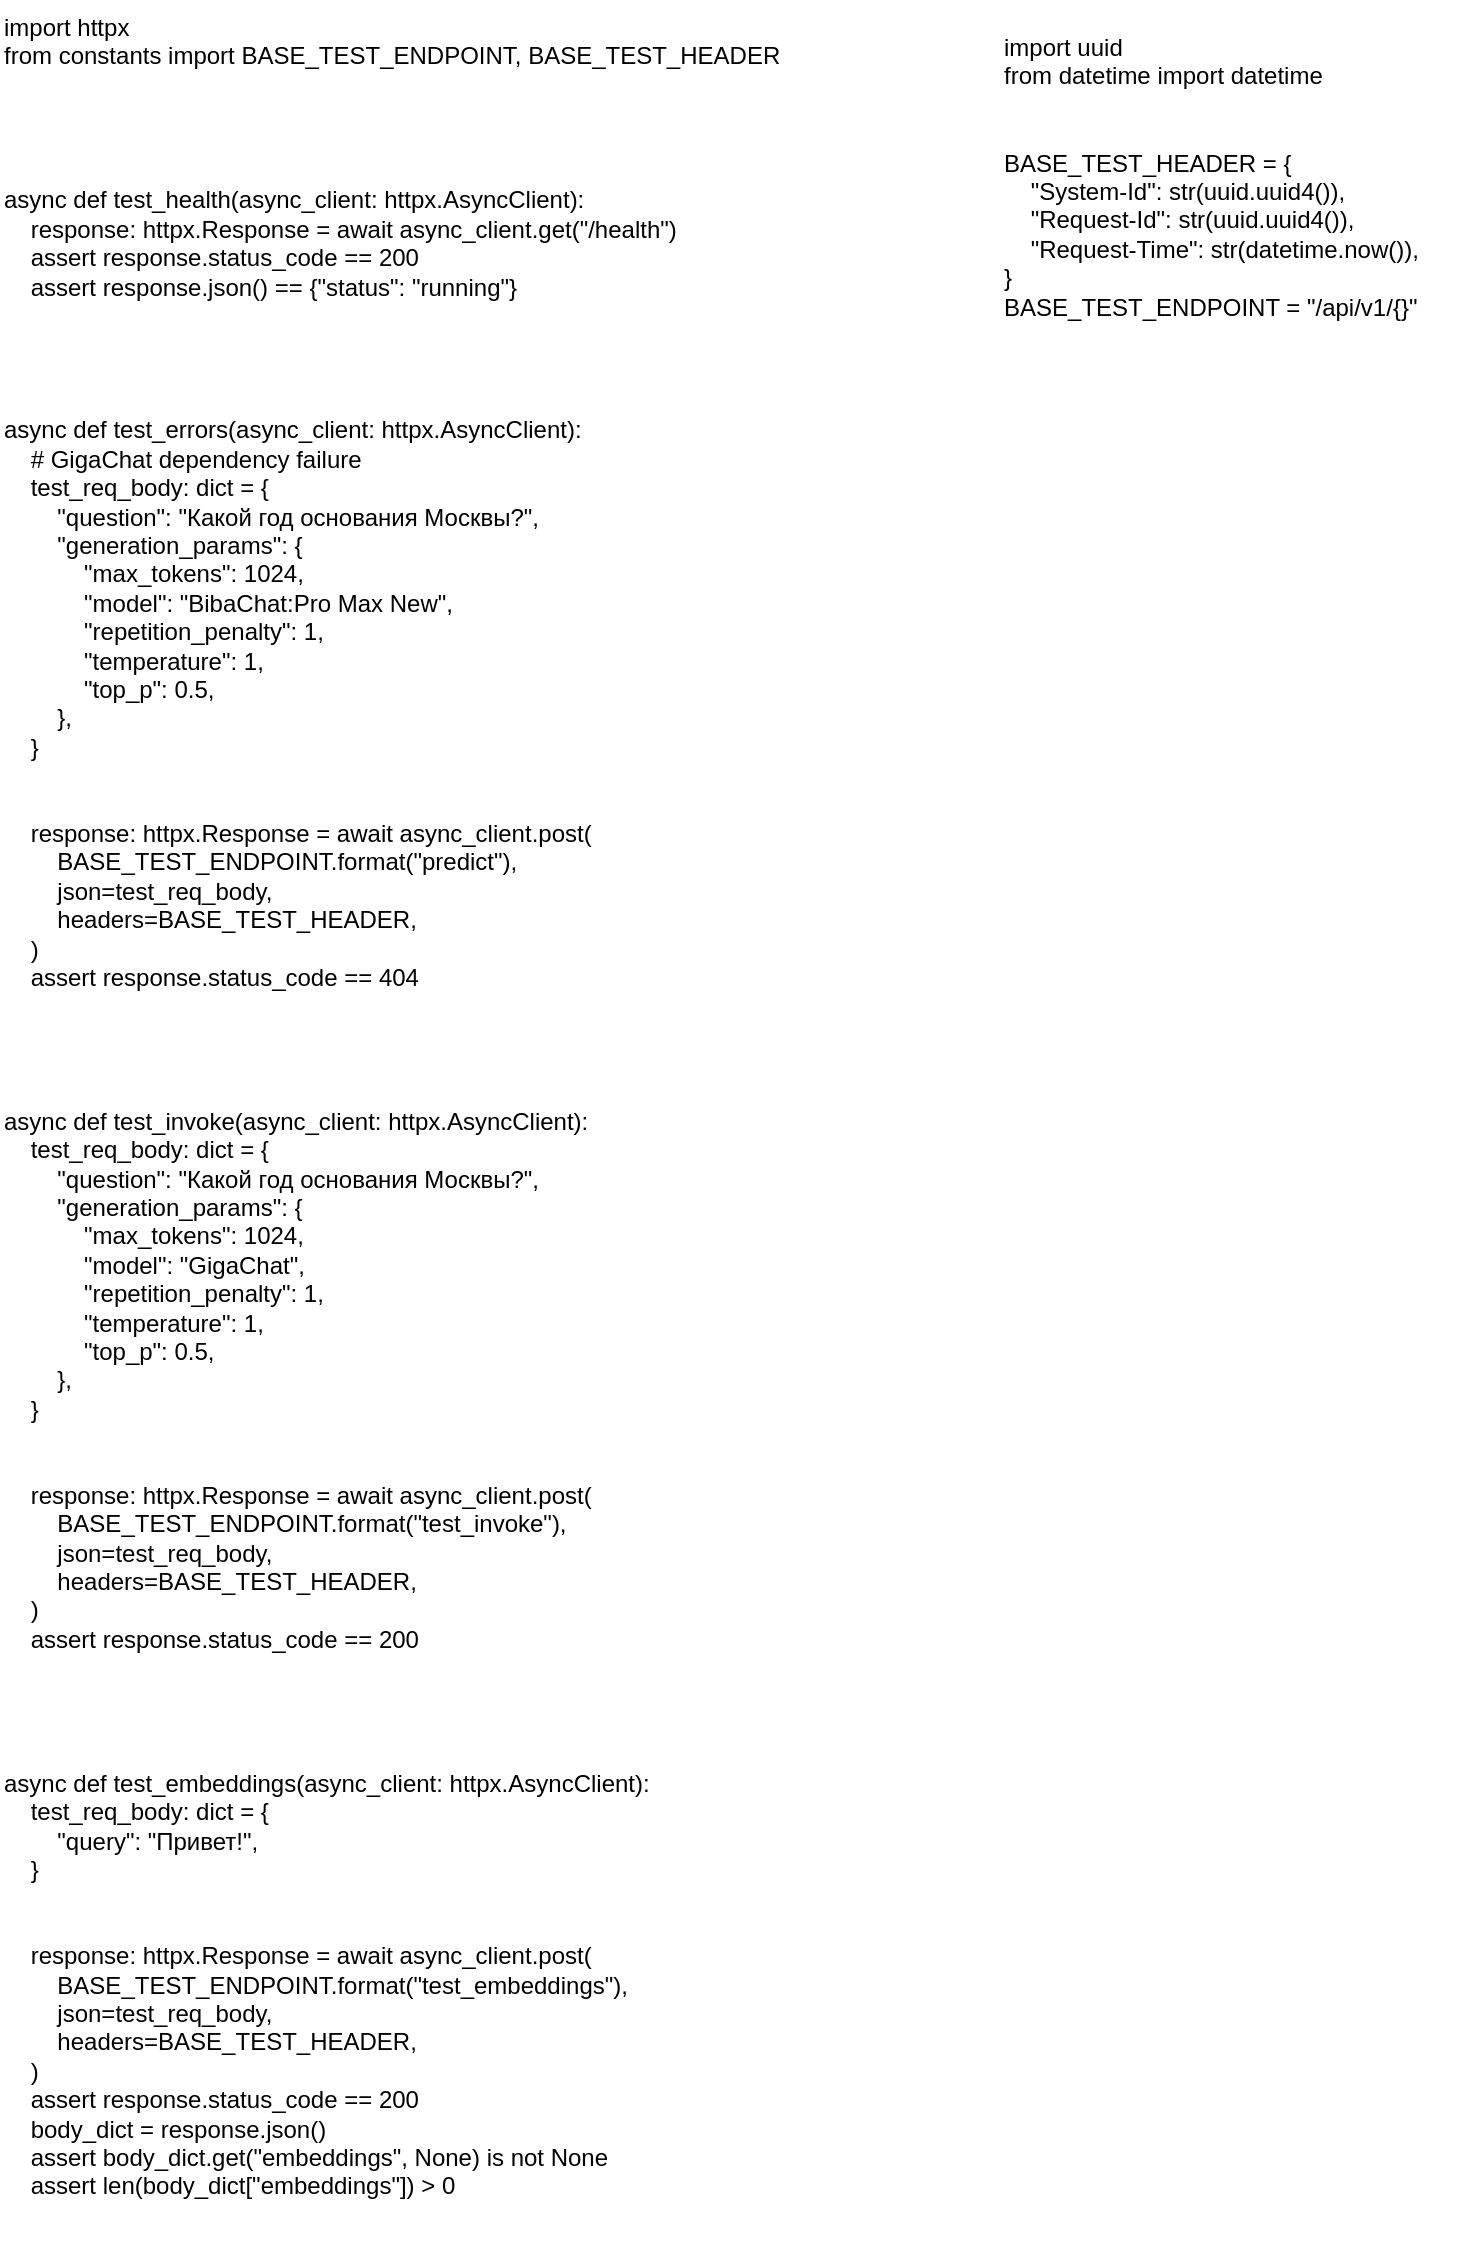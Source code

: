 <mxfile version="27.2.0">
  <diagram name="Страница — 1" id="WULPb32uHRo-QUS4CWuH">
    <mxGraphModel dx="1372" dy="743" grid="1" gridSize="10" guides="1" tooltips="1" connect="1" arrows="1" fold="1" page="1" pageScale="1" pageWidth="3300" pageHeight="4681" math="0" shadow="0">
      <root>
        <mxCell id="0" />
        <mxCell id="1" parent="0" />
        <UserObject label="import httpx&#xa;from constants import BASE_TEST_ENDPOINT, BASE_TEST_HEADER&#xa;&#xa;&#xa;&#xa;&#xa;async def test_health(async_client: httpx.AsyncClient):&#xa;    response: httpx.Response = await async_client.get(&quot;/health&quot;)&#xa;    assert response.status_code == 200&#xa;    assert response.json() == {&quot;status&quot;: &quot;running&quot;}&#xa;&#xa;&#xa;&#xa;&#xa;async def test_errors(async_client: httpx.AsyncClient):&#xa;    # GigaChat dependency failure&#xa;    test_req_body: dict = {&#xa;        &quot;question&quot;: &quot;Какой год основания Москвы?&quot;,&#xa;        &quot;generation_params&quot;: {&#xa;            &quot;max_tokens&quot;: 1024,&#xa;            &quot;model&quot;: &quot;BibaChat:Pro Max New&quot;,&#xa;            &quot;repetition_penalty&quot;: 1,&#xa;            &quot;temperature&quot;: 1,&#xa;            &quot;top_p&quot;: 0.5,&#xa;        },&#xa;    }&#xa;&#xa;&#xa;    response: httpx.Response = await async_client.post(&#xa;        BASE_TEST_ENDPOINT.format(&quot;predict&quot;),&#xa;        json=test_req_body,&#xa;        headers=BASE_TEST_HEADER,&#xa;    )&#xa;    assert response.status_code == 404&#xa;&#xa;&#xa;&#xa;&#xa;async def test_invoke(async_client: httpx.AsyncClient):&#xa;    test_req_body: dict = {&#xa;        &quot;question&quot;: &quot;Какой год основания Москвы?&quot;,&#xa;        &quot;generation_params&quot;: {&#xa;            &quot;max_tokens&quot;: 1024,&#xa;            &quot;model&quot;: &quot;GigaChat&quot;,&#xa;            &quot;repetition_penalty&quot;: 1,&#xa;            &quot;temperature&quot;: 1,&#xa;            &quot;top_p&quot;: 0.5,&#xa;        },&#xa;    }&#xa;&#xa;&#xa;    response: httpx.Response = await async_client.post(&#xa;        BASE_TEST_ENDPOINT.format(&quot;test_invoke&quot;),&#xa;        json=test_req_body,&#xa;        headers=BASE_TEST_HEADER,&#xa;    )&#xa;    assert response.status_code == 200&#xa;&#xa;&#xa;&#xa;&#xa;async def test_embeddings(async_client: httpx.AsyncClient):&#xa;    test_req_body: dict = {&#xa;        &quot;query&quot;: &quot;Привет!&quot;,&#xa;    }&#xa;&#xa;&#xa;    response: httpx.Response = await async_client.post(&#xa;        BASE_TEST_ENDPOINT.format(&quot;test_embeddings&quot;),&#xa;        json=test_req_body,&#xa;        headers=BASE_TEST_HEADER,&#xa;    )&#xa;    assert response.status_code == 200&#xa;    body_dict = response.json()&#xa;    assert body_dict.get(&quot;embeddings&quot;, None) is not None&#xa;    assert len(body_dict[&quot;embeddings&quot;]) &gt; 0" link="import httpx&#xa;from constants import BASE_TEST_ENDPOINT, BASE_TEST_HEADER&#xa;&#xa;&#xa;&#xa;&#xa;async def test_health(async_client: httpx.AsyncClient):&#xa;    response: httpx.Response = await async_client.get(&quot;/health&quot;)&#xa;    assert response.status_code == 200&#xa;    assert response.json() == {&quot;status&quot;: &quot;running&quot;}&#xa;&#xa;&#xa;&#xa;&#xa;async def test_errors(async_client: httpx.AsyncClient):&#xa;    # GigaChat dependency failure&#xa;    test_req_body: dict = {&#xa;        &quot;question&quot;: &quot;Какой год основания Москвы?&quot;,&#xa;        &quot;generation_params&quot;: {&#xa;            &quot;max_tokens&quot;: 1024,&#xa;            &quot;model&quot;: &quot;BibaChat:Pro Max New&quot;,&#xa;            &quot;repetition_penalty&quot;: 1,&#xa;            &quot;temperature&quot;: 1,&#xa;            &quot;top_p&quot;: 0.5,&#xa;        },&#xa;    }&#xa;&#xa;&#xa;    response: httpx.Response = await async_client.post(&#xa;        BASE_TEST_ENDPOINT.format(&quot;predict&quot;),&#xa;        json=test_req_body,&#xa;        headers=BASE_TEST_HEADER,&#xa;    )&#xa;    assert response.status_code == 404&#xa;&#xa;&#xa;&#xa;&#xa;async def test_invoke(async_client: httpx.AsyncClient):&#xa;    test_req_body: dict = {&#xa;        &quot;question&quot;: &quot;Какой год основания Москвы?&quot;,&#xa;        &quot;generation_params&quot;: {&#xa;            &quot;max_tokens&quot;: 1024,&#xa;            &quot;model&quot;: &quot;GigaChat&quot;,&#xa;            &quot;repetition_penalty&quot;: 1,&#xa;            &quot;temperature&quot;: 1,&#xa;            &quot;top_p&quot;: 0.5,&#xa;        },&#xa;    }&#xa;&#xa;&#xa;    response: httpx.Response = await async_client.post(&#xa;        BASE_TEST_ENDPOINT.format(&quot;test_invoke&quot;),&#xa;        json=test_req_body,&#xa;        headers=BASE_TEST_HEADER,&#xa;    )&#xa;    assert response.status_code == 200&#xa;&#xa;&#xa;&#xa;&#xa;async def test_embeddings(async_client: httpx.AsyncClient):&#xa;    test_req_body: dict = {&#xa;        &quot;query&quot;: &quot;Привет!&quot;,&#xa;    }&#xa;&#xa;&#xa;    response: httpx.Response = await async_client.post(&#xa;        BASE_TEST_ENDPOINT.format(&quot;test_embeddings&quot;),&#xa;        json=test_req_body,&#xa;        headers=BASE_TEST_HEADER,&#xa;    )&#xa;    assert response.status_code == 200&#xa;    body_dict = response.json()&#xa;    assert body_dict.get(&quot;embeddings&quot;, None) is not None&#xa;    assert len(body_dict[&quot;embeddings&quot;]) &gt; 0" id="SYt-TXJ_Hw24SwqiqHZK-28">
          <mxCell style="text;whiteSpace=wrap;" vertex="1" parent="1">
            <mxGeometry x="50" y="70" width="420" height="1120" as="geometry" />
          </mxCell>
        </UserObject>
        <UserObject label="import uuid&#xa;from datetime import datetime&#xa;&#xa;&#xa;BASE_TEST_HEADER = {&#xa;    &quot;System-Id&quot;: str(uuid.uuid4()),&#xa;    &quot;Request-Id&quot;: str(uuid.uuid4()),&#xa;    &quot;Request-Time&quot;: str(datetime.now()),&#xa;}&#xa;BASE_TEST_ENDPOINT = &quot;/api/v1/{}&quot;" link="import uuid&#xa;from datetime import datetime&#xa;&#xa;&#xa;BASE_TEST_HEADER = {&#xa;    &quot;System-Id&quot;: str(uuid.uuid4()),&#xa;    &quot;Request-Id&quot;: str(uuid.uuid4()),&#xa;    &quot;Request-Time&quot;: str(datetime.now()),&#xa;}&#xa;BASE_TEST_ENDPOINT = &quot;/api/v1/{}&quot;" id="SYt-TXJ_Hw24SwqiqHZK-29">
          <mxCell style="text;whiteSpace=wrap;" vertex="1" parent="1">
            <mxGeometry x="550" y="80" width="240" height="170" as="geometry" />
          </mxCell>
        </UserObject>
      </root>
    </mxGraphModel>
  </diagram>
</mxfile>
